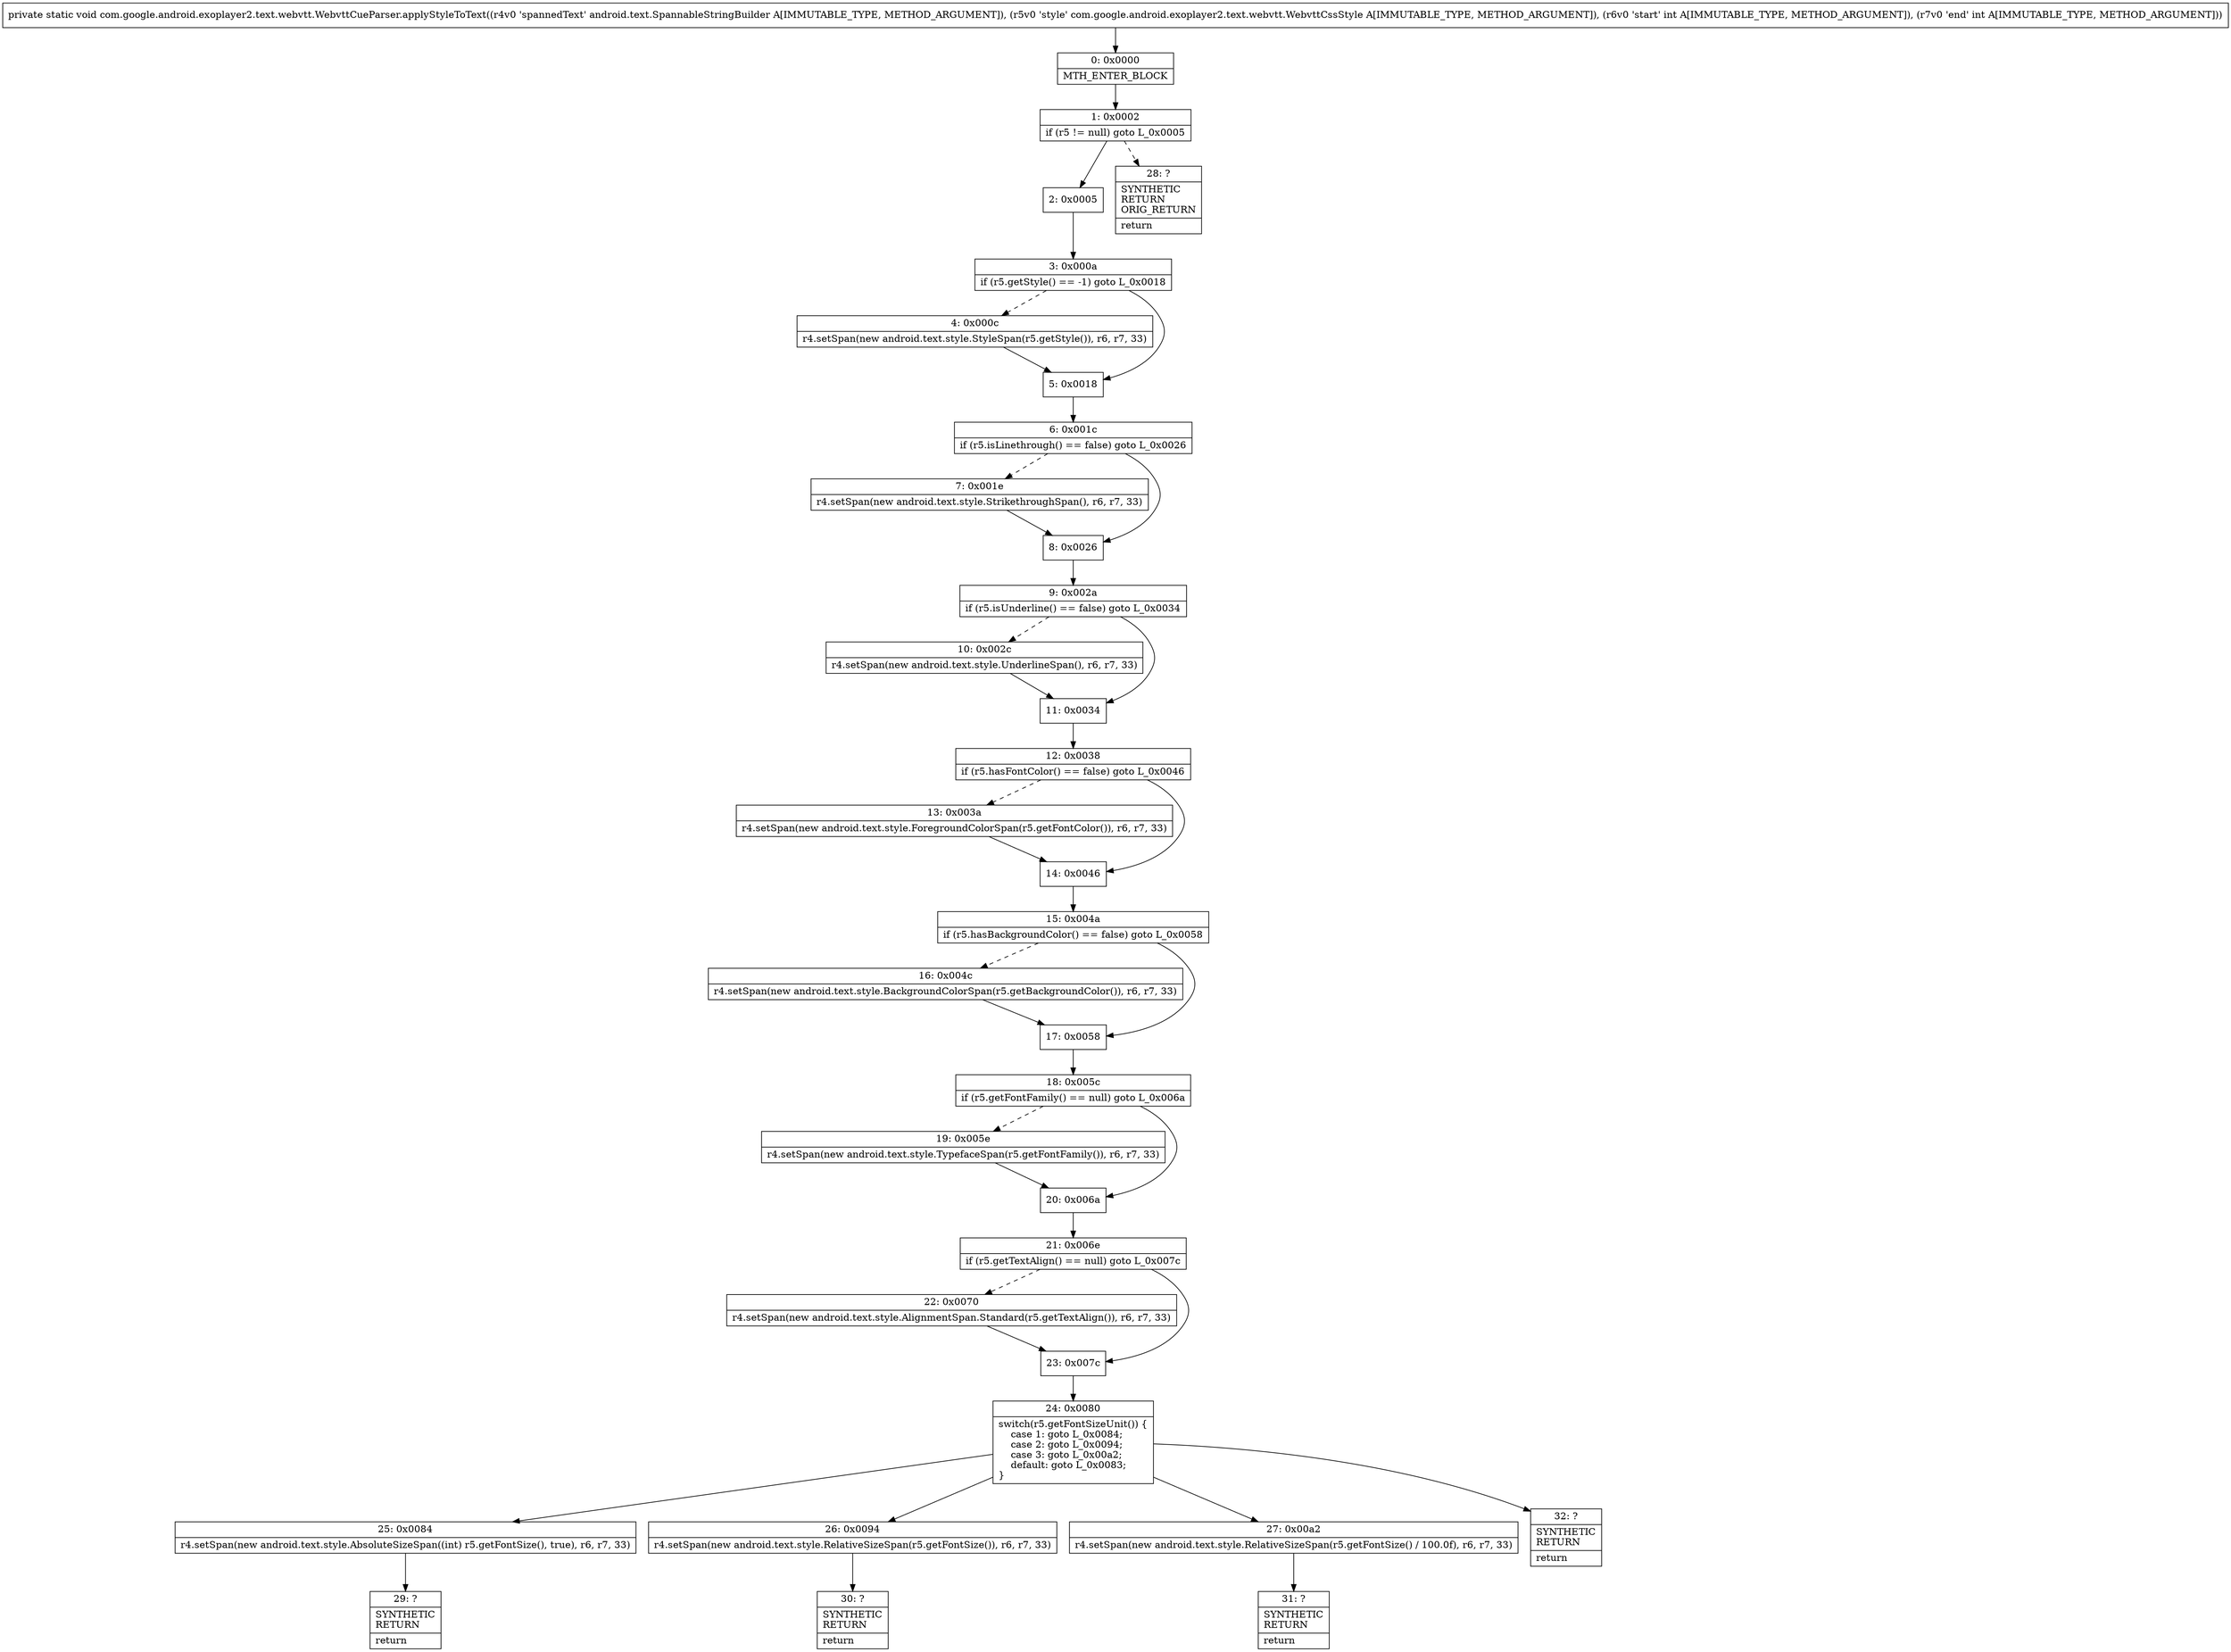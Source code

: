 digraph "CFG forcom.google.android.exoplayer2.text.webvtt.WebvttCueParser.applyStyleToText(Landroid\/text\/SpannableStringBuilder;Lcom\/google\/android\/exoplayer2\/text\/webvtt\/WebvttCssStyle;II)V" {
Node_0 [shape=record,label="{0\:\ 0x0000|MTH_ENTER_BLOCK\l}"];
Node_1 [shape=record,label="{1\:\ 0x0002|if (r5 != null) goto L_0x0005\l}"];
Node_2 [shape=record,label="{2\:\ 0x0005}"];
Node_3 [shape=record,label="{3\:\ 0x000a|if (r5.getStyle() == \-1) goto L_0x0018\l}"];
Node_4 [shape=record,label="{4\:\ 0x000c|r4.setSpan(new android.text.style.StyleSpan(r5.getStyle()), r6, r7, 33)\l}"];
Node_5 [shape=record,label="{5\:\ 0x0018}"];
Node_6 [shape=record,label="{6\:\ 0x001c|if (r5.isLinethrough() == false) goto L_0x0026\l}"];
Node_7 [shape=record,label="{7\:\ 0x001e|r4.setSpan(new android.text.style.StrikethroughSpan(), r6, r7, 33)\l}"];
Node_8 [shape=record,label="{8\:\ 0x0026}"];
Node_9 [shape=record,label="{9\:\ 0x002a|if (r5.isUnderline() == false) goto L_0x0034\l}"];
Node_10 [shape=record,label="{10\:\ 0x002c|r4.setSpan(new android.text.style.UnderlineSpan(), r6, r7, 33)\l}"];
Node_11 [shape=record,label="{11\:\ 0x0034}"];
Node_12 [shape=record,label="{12\:\ 0x0038|if (r5.hasFontColor() == false) goto L_0x0046\l}"];
Node_13 [shape=record,label="{13\:\ 0x003a|r4.setSpan(new android.text.style.ForegroundColorSpan(r5.getFontColor()), r6, r7, 33)\l}"];
Node_14 [shape=record,label="{14\:\ 0x0046}"];
Node_15 [shape=record,label="{15\:\ 0x004a|if (r5.hasBackgroundColor() == false) goto L_0x0058\l}"];
Node_16 [shape=record,label="{16\:\ 0x004c|r4.setSpan(new android.text.style.BackgroundColorSpan(r5.getBackgroundColor()), r6, r7, 33)\l}"];
Node_17 [shape=record,label="{17\:\ 0x0058}"];
Node_18 [shape=record,label="{18\:\ 0x005c|if (r5.getFontFamily() == null) goto L_0x006a\l}"];
Node_19 [shape=record,label="{19\:\ 0x005e|r4.setSpan(new android.text.style.TypefaceSpan(r5.getFontFamily()), r6, r7, 33)\l}"];
Node_20 [shape=record,label="{20\:\ 0x006a}"];
Node_21 [shape=record,label="{21\:\ 0x006e|if (r5.getTextAlign() == null) goto L_0x007c\l}"];
Node_22 [shape=record,label="{22\:\ 0x0070|r4.setSpan(new android.text.style.AlignmentSpan.Standard(r5.getTextAlign()), r6, r7, 33)\l}"];
Node_23 [shape=record,label="{23\:\ 0x007c}"];
Node_24 [shape=record,label="{24\:\ 0x0080|switch(r5.getFontSizeUnit()) \{\l    case 1: goto L_0x0084;\l    case 2: goto L_0x0094;\l    case 3: goto L_0x00a2;\l    default: goto L_0x0083;\l\}\l}"];
Node_25 [shape=record,label="{25\:\ 0x0084|r4.setSpan(new android.text.style.AbsoluteSizeSpan((int) r5.getFontSize(), true), r6, r7, 33)\l}"];
Node_26 [shape=record,label="{26\:\ 0x0094|r4.setSpan(new android.text.style.RelativeSizeSpan(r5.getFontSize()), r6, r7, 33)\l}"];
Node_27 [shape=record,label="{27\:\ 0x00a2|r4.setSpan(new android.text.style.RelativeSizeSpan(r5.getFontSize() \/ 100.0f), r6, r7, 33)\l}"];
Node_28 [shape=record,label="{28\:\ ?|SYNTHETIC\lRETURN\lORIG_RETURN\l|return\l}"];
Node_29 [shape=record,label="{29\:\ ?|SYNTHETIC\lRETURN\l|return\l}"];
Node_30 [shape=record,label="{30\:\ ?|SYNTHETIC\lRETURN\l|return\l}"];
Node_31 [shape=record,label="{31\:\ ?|SYNTHETIC\lRETURN\l|return\l}"];
Node_32 [shape=record,label="{32\:\ ?|SYNTHETIC\lRETURN\l|return\l}"];
MethodNode[shape=record,label="{private static void com.google.android.exoplayer2.text.webvtt.WebvttCueParser.applyStyleToText((r4v0 'spannedText' android.text.SpannableStringBuilder A[IMMUTABLE_TYPE, METHOD_ARGUMENT]), (r5v0 'style' com.google.android.exoplayer2.text.webvtt.WebvttCssStyle A[IMMUTABLE_TYPE, METHOD_ARGUMENT]), (r6v0 'start' int A[IMMUTABLE_TYPE, METHOD_ARGUMENT]), (r7v0 'end' int A[IMMUTABLE_TYPE, METHOD_ARGUMENT])) }"];
MethodNode -> Node_0;
Node_0 -> Node_1;
Node_1 -> Node_2;
Node_1 -> Node_28[style=dashed];
Node_2 -> Node_3;
Node_3 -> Node_4[style=dashed];
Node_3 -> Node_5;
Node_4 -> Node_5;
Node_5 -> Node_6;
Node_6 -> Node_7[style=dashed];
Node_6 -> Node_8;
Node_7 -> Node_8;
Node_8 -> Node_9;
Node_9 -> Node_10[style=dashed];
Node_9 -> Node_11;
Node_10 -> Node_11;
Node_11 -> Node_12;
Node_12 -> Node_13[style=dashed];
Node_12 -> Node_14;
Node_13 -> Node_14;
Node_14 -> Node_15;
Node_15 -> Node_16[style=dashed];
Node_15 -> Node_17;
Node_16 -> Node_17;
Node_17 -> Node_18;
Node_18 -> Node_19[style=dashed];
Node_18 -> Node_20;
Node_19 -> Node_20;
Node_20 -> Node_21;
Node_21 -> Node_22[style=dashed];
Node_21 -> Node_23;
Node_22 -> Node_23;
Node_23 -> Node_24;
Node_24 -> Node_25;
Node_24 -> Node_26;
Node_24 -> Node_27;
Node_24 -> Node_32;
Node_25 -> Node_29;
Node_26 -> Node_30;
Node_27 -> Node_31;
}

